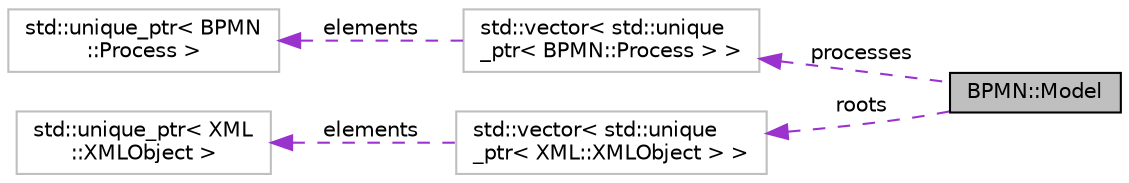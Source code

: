 digraph "BPMN::Model"
{
 // LATEX_PDF_SIZE
  edge [fontname="Helvetica",fontsize="10",labelfontname="Helvetica",labelfontsize="10"];
  node [fontname="Helvetica",fontsize="10",shape=record];
  rankdir="LR";
  Node1 [label="BPMN::Model",height=0.2,width=0.4,color="black", fillcolor="grey75", style="filled", fontcolor="black",tooltip="Represents a BPMN model with all its processes."];
  Node2 -> Node1 [dir="back",color="darkorchid3",fontsize="10",style="dashed",label=" processes" ,fontname="Helvetica"];
  Node2 [label="std::vector\< std::unique\l_ptr\< BPMN::Process \> \>",height=0.2,width=0.4,color="grey75", fillcolor="white", style="filled",tooltip=" "];
  Node3 -> Node2 [dir="back",color="darkorchid3",fontsize="10",style="dashed",label=" elements" ,fontname="Helvetica"];
  Node3 [label="std::unique_ptr\< BPMN\l::Process \>",height=0.2,width=0.4,color="grey75", fillcolor="white", style="filled",tooltip=" "];
  Node4 -> Node1 [dir="back",color="darkorchid3",fontsize="10",style="dashed",label=" roots" ,fontname="Helvetica"];
  Node4 [label="std::vector\< std::unique\l_ptr\< XML::XMLObject \> \>",height=0.2,width=0.4,color="grey75", fillcolor="white", style="filled",tooltip=" "];
  Node5 -> Node4 [dir="back",color="darkorchid3",fontsize="10",style="dashed",label=" elements" ,fontname="Helvetica"];
  Node5 [label="std::unique_ptr\< XML\l::XMLObject \>",height=0.2,width=0.4,color="grey75", fillcolor="white", style="filled",tooltip=" "];
}
